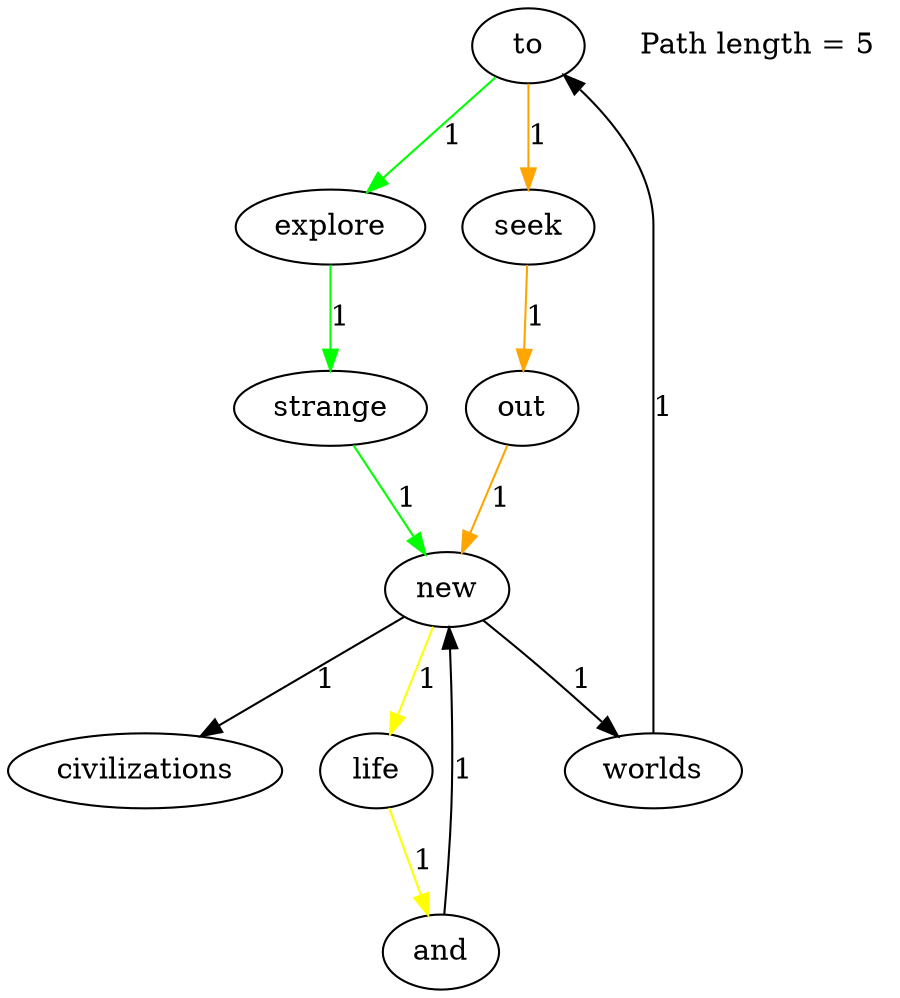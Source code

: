 digraph G {
    "to" [root=true];
    "new" -> "worlds" [label="1"];
    "new" -> "civilizations" [label="1"];
    "new" -> "life" [label="1", color="yellow"];
    "worlds" -> "to" [label="1"];
    "explore" -> "strange" [label="1", color="green"];
    "and" -> "new" [label="1"];
    "to" -> "explore" [label="1", color="green"];
    "to" -> "seek" [label="1", color="orange"];
    "seek" -> "out" [label="1", color="orange"];
    "strange" -> "new" [label="1", color="green"];
    "life" -> "and" [label="1", color="yellow"];
    "out" -> "new" [label="1", color="orange"];
    "Path length = 5" [label="Path length = 5", color="black", shape=none];
}
